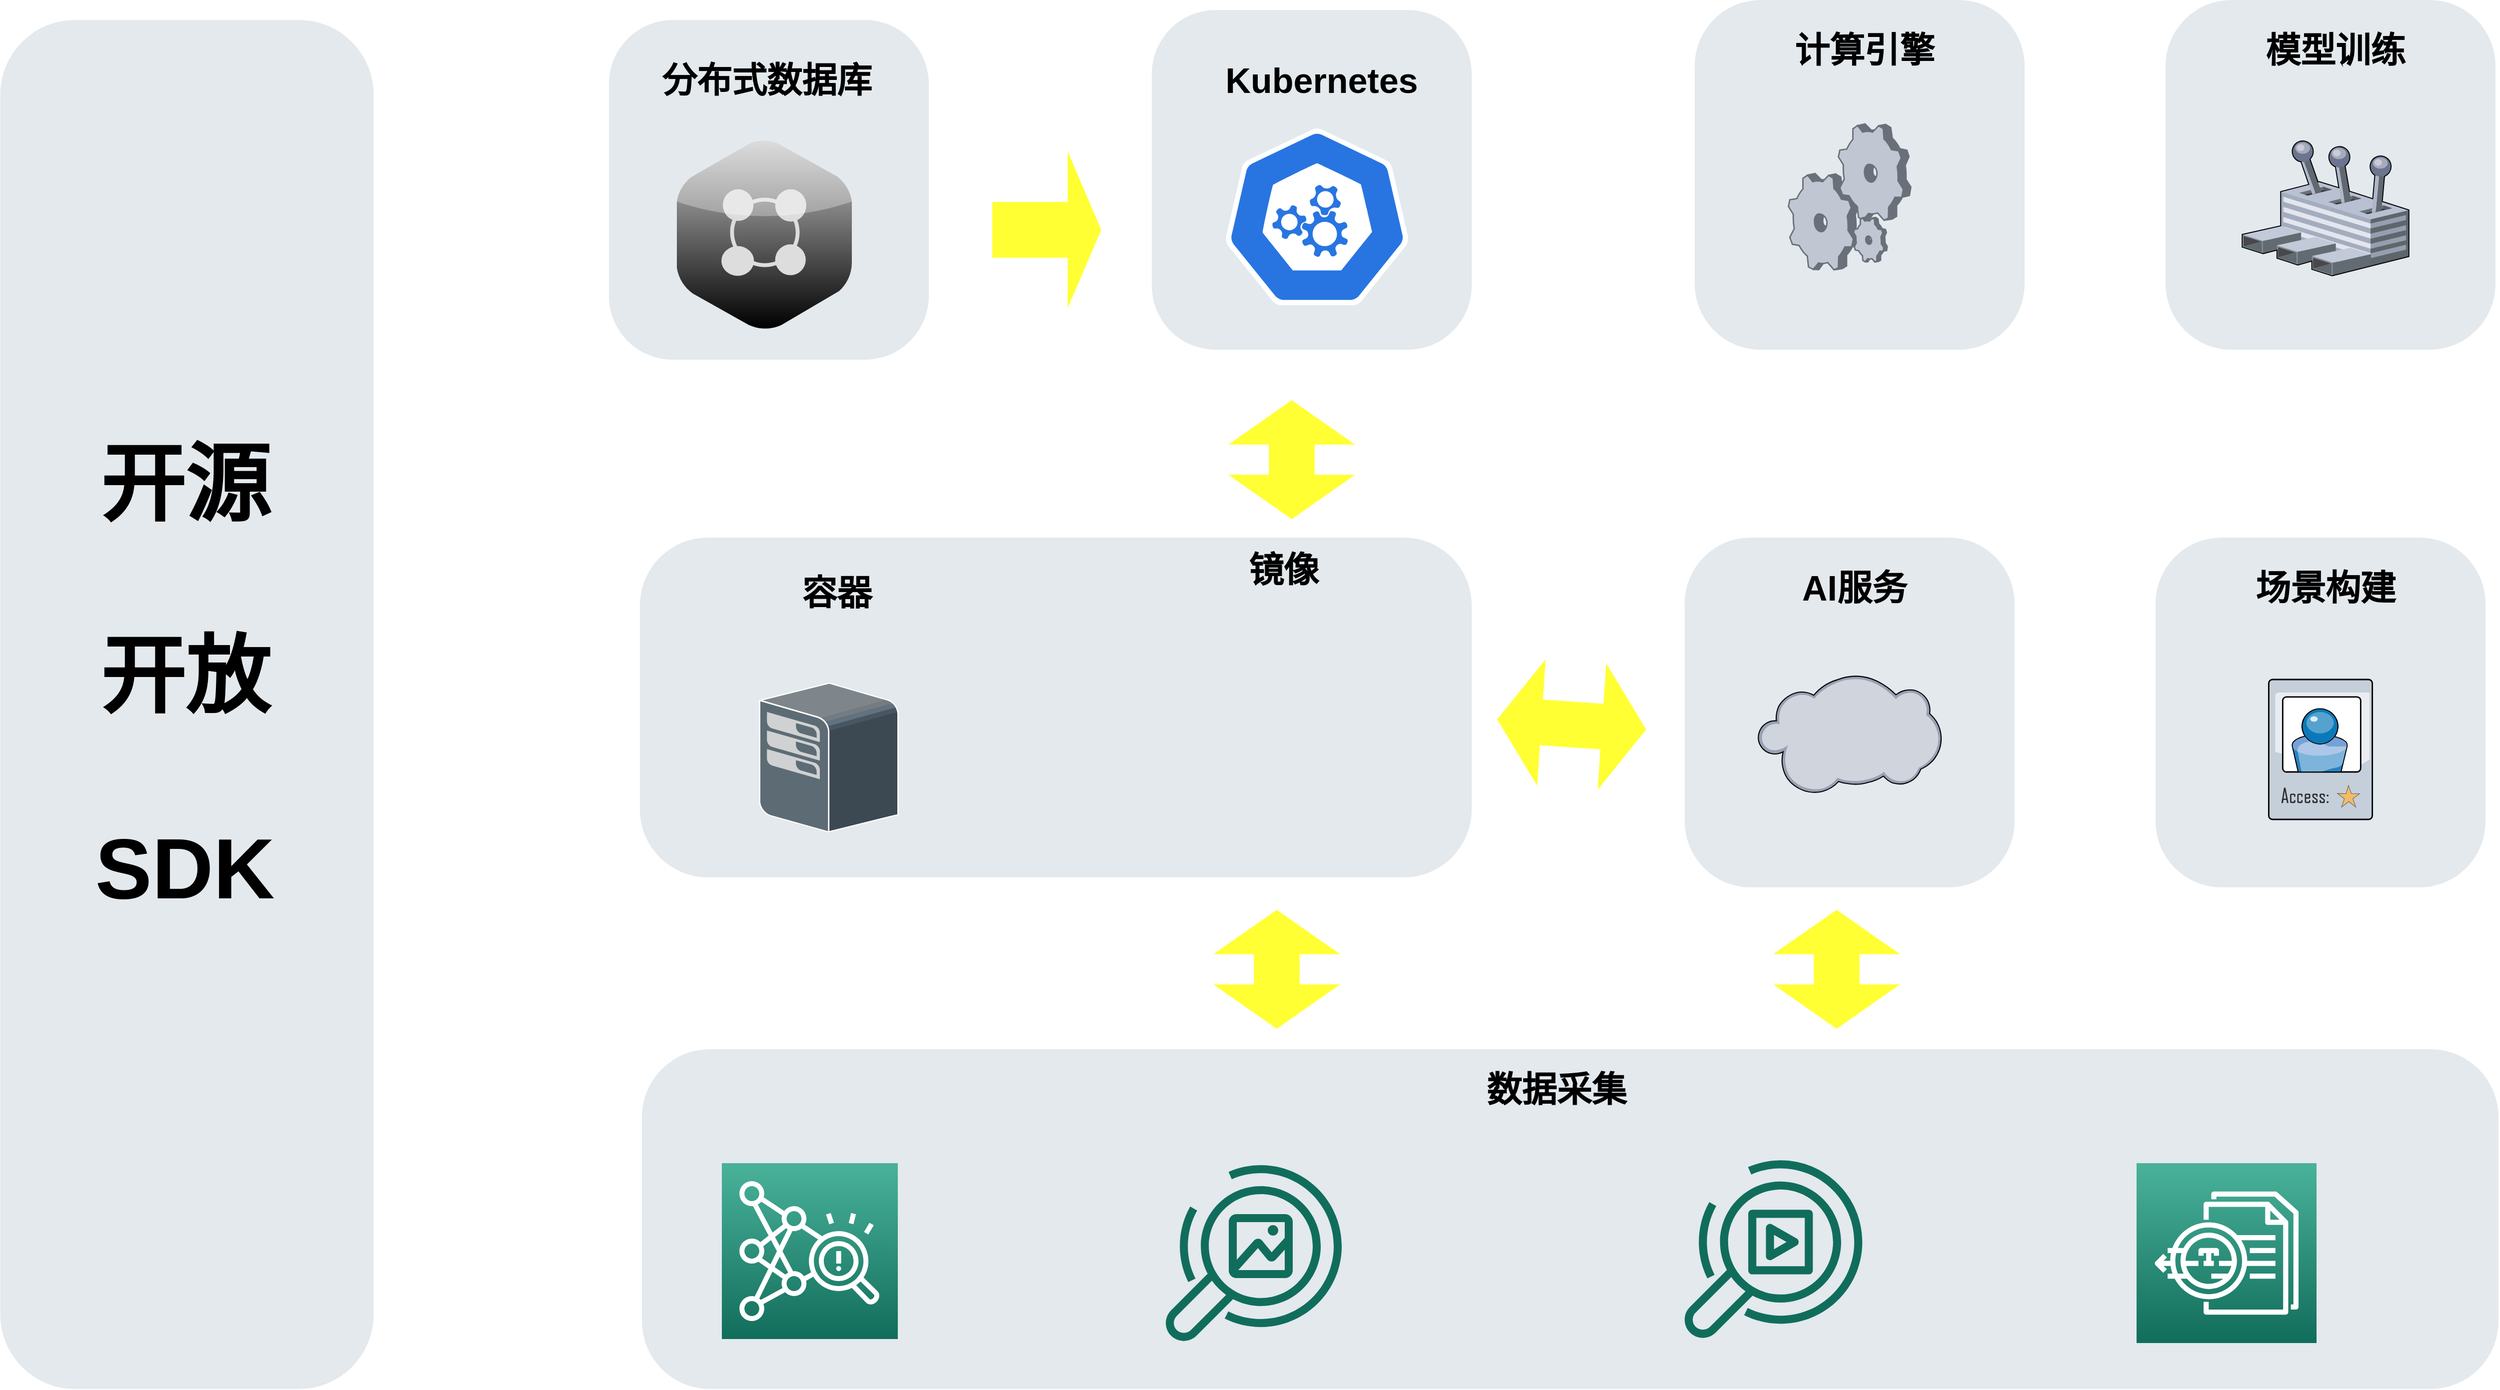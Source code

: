 <mxfile version="15.2.9" type="github" pages="5">
  <diagram id="a45cf8ec-cd66-6f27-3ac3-be6e809c9e4a" name="Page-1">
    <mxGraphModel dx="4184" dy="1359" grid="1" gridSize="10" guides="1" tooltips="1" connect="1" arrows="1" fold="1" page="1" pageScale="1" pageWidth="827" pageHeight="1169" background="none" math="0" shadow="0">
      <root>
        <mxCell id="0" />
        <mxCell id="1" parent="0" />
        <mxCell id="3" value="" style="rounded=1;whiteSpace=wrap;html=1;shadow=0;strokeColor=none;fillColor=#BAC8D3;gradientColor=none;fontSize=18;fontColor=#F08705;opacity=40;fontStyle=0;strokeWidth=3;arcSize=20;" parent="1" vertex="1">
          <mxGeometry x="1535" y="1740" width="320" height="340" as="geometry" />
        </mxCell>
        <mxCell id="EeYLYLYff2lI2JlJs47j-173" value="Kubernetes" style="text;html=1;strokeColor=none;fillColor=none;align=center;verticalAlign=middle;whiteSpace=wrap;rounded=0;fontSize=35;fontStyle=1" parent="1" vertex="1">
          <mxGeometry x="1685" y="1800" width="40" height="20" as="geometry" />
        </mxCell>
        <mxCell id="EeYLYLYff2lI2JlJs47j-175" value="" style="html=1;dashed=0;whitespace=wrap;fillColor=#2875E2;strokeColor=#ffffff;points=[[0.005,0.63,0],[0.1,0.2,0],[0.9,0.2,0],[0.5,0,0],[0.995,0.63,0],[0.72,0.99,0],[0.5,1,0],[0.28,0.99,0]];shape=mxgraph.kubernetes.icon;prIcon=master;fontSize=35;" parent="1" vertex="1">
          <mxGeometry x="1608.75" y="1854" width="183.25" height="186" as="geometry" />
        </mxCell>
        <mxCell id="EeYLYLYff2lI2JlJs47j-200" value="" style="rounded=1;whiteSpace=wrap;html=1;shadow=0;strokeColor=none;fillColor=#BAC8D3;gradientColor=none;fontSize=18;fontColor=#F08705;opacity=40;fontStyle=0;strokeWidth=3;arcSize=20;" parent="1" vertex="1">
          <mxGeometry x="992" y="1750" width="320" height="340" as="geometry" />
        </mxCell>
        <mxCell id="EeYLYLYff2lI2JlJs47j-201" value="分布式数据库" style="text;html=1;strokeColor=none;fillColor=none;align=center;verticalAlign=middle;whiteSpace=wrap;rounded=0;fontSize=35;fontStyle=1" parent="1" vertex="1">
          <mxGeometry x="990" y="1800" width="320" height="20" as="geometry" />
        </mxCell>
        <mxCell id="EeYLYLYff2lI2JlJs47j-202" value="" style="verticalLabelPosition=bottom;aspect=fixed;html=1;verticalAlign=top;strokeColor=none;align=center;outlineConnect=0;shape=mxgraph.citrix.role_xenmobile_device_manager;fillColor=#CCCCCC;gradientColor=#000000;gradientDirection=south;fontSize=35;" parent="1" vertex="1">
          <mxGeometry x="1060" y="1870" width="175" height="190" as="geometry" />
        </mxCell>
        <mxCell id="EeYLYLYff2lI2JlJs47j-203" value="" style="rounded=1;whiteSpace=wrap;html=1;shadow=0;strokeColor=none;fillColor=#BAC8D3;gradientColor=none;fontSize=18;fontColor=#F08705;opacity=40;fontStyle=0;strokeWidth=3;arcSize=20;" parent="1" vertex="1">
          <mxGeometry x="1023" y="2268" width="832" height="340" as="geometry" />
        </mxCell>
        <mxCell id="EeYLYLYff2lI2JlJs47j-204" value="" style="shadow=0;dashed=0;html=1;labelPosition=center;verticalLabelPosition=bottom;verticalAlign=top;align=center;outlineConnect=0;shape=mxgraph.veeam.3d.esx_esxi;fontSize=35;" parent="1" vertex="1">
          <mxGeometry x="1142" y="2413" width="140" height="150" as="geometry" />
        </mxCell>
        <mxCell id="EeYLYLYff2lI2JlJs47j-207" value="容器" style="text;html=1;strokeColor=none;fillColor=none;align=center;verticalAlign=middle;whiteSpace=wrap;rounded=0;fontSize=35;fontStyle=1" parent="1" vertex="1">
          <mxGeometry x="1060" y="2313" width="320" height="20" as="geometry" />
        </mxCell>
        <mxCell id="EeYLYLYff2lI2JlJs47j-212" value="" style="shape=flexArrow;endArrow=classic;html=1;fontSize=35;endWidth=100;endSize=10.871;width=55.714;fillColor=#FFFF33;strokeColor=none;" parent="1" edge="1">
          <mxGeometry width="50" height="50" relative="1" as="geometry">
            <mxPoint x="1375" y="1960" as="sourcePoint" />
            <mxPoint x="1485" y="1960" as="targetPoint" />
          </mxGeometry>
        </mxCell>
        <mxCell id="EeYLYLYff2lI2JlJs47j-214" value="" style="shape=flexArrow;endArrow=classic;startArrow=classic;html=1;fontSize=35;fillColor=#FFFF33;startWidth=80;startSize=14.443;width=45.714;endWidth=80;endSize=14.443;strokeColor=none;" parent="1" edge="1">
          <mxGeometry width="100" height="100" relative="1" as="geometry">
            <mxPoint x="1675" y="2250" as="sourcePoint" />
            <mxPoint x="1675" y="2130" as="targetPoint" />
          </mxGeometry>
        </mxCell>
        <mxCell id="EeYLYLYff2lI2JlJs47j-209" value="镜像" style="text;html=1;strokeColor=none;fillColor=none;align=center;verticalAlign=middle;whiteSpace=wrap;rounded=0;fontSize=35;fontStyle=1" parent="1" vertex="1">
          <mxGeometry x="1507" y="2290" width="320" height="20" as="geometry" />
        </mxCell>
        <mxCell id="EeYLYLYff2lI2JlJs47j-210" value="" style="shape=image;html=1;verticalAlign=top;verticalLabelPosition=bottom;labelBackgroundColor=#ffffff;imageAspect=0;aspect=fixed;image=https://cdn4.iconfinder.com/data/icons/REALVISTA/text/png/128/shapes.png;fontSize=35;" parent="1" vertex="1">
          <mxGeometry x="1586" y="2390" width="150" height="150" as="geometry" />
        </mxCell>
        <mxCell id="EeYLYLYff2lI2JlJs47j-220" value="" style="rounded=1;whiteSpace=wrap;html=1;shadow=0;strokeColor=none;fillColor=#BAC8D3;gradientColor=none;fontSize=18;fontColor=#F08705;opacity=40;fontStyle=0;strokeWidth=3;arcSize=20;" parent="1" vertex="1">
          <mxGeometry x="2078" y="1730" width="330" height="350" as="geometry" />
        </mxCell>
        <mxCell id="EeYLYLYff2lI2JlJs47j-221" value="计算引擎" style="text;html=1;strokeColor=none;fillColor=none;align=center;verticalAlign=middle;whiteSpace=wrap;rounded=0;fontSize=35;fontStyle=1" parent="1" vertex="1">
          <mxGeometry x="2088" y="1770" width="320" height="20" as="geometry" />
        </mxCell>
        <mxCell id="EeYLYLYff2lI2JlJs47j-222" value="" style="rounded=1;whiteSpace=wrap;html=1;shadow=0;strokeColor=none;fillColor=#BAC8D3;gradientColor=none;fontSize=18;fontColor=#F08705;opacity=40;fontStyle=0;strokeWidth=3;arcSize=20;" parent="1" vertex="1">
          <mxGeometry x="2549" y="1730" width="330" height="350" as="geometry" />
        </mxCell>
        <mxCell id="EeYLYLYff2lI2JlJs47j-223" value="模型训练" style="text;html=1;strokeColor=none;fillColor=none;align=center;verticalAlign=middle;whiteSpace=wrap;rounded=0;fontSize=35;fontStyle=1" parent="1" vertex="1">
          <mxGeometry x="2559" y="1770" width="320" height="20" as="geometry" />
        </mxCell>
        <mxCell id="EeYLYLYff2lI2JlJs47j-224" value="" style="rounded=1;whiteSpace=wrap;html=1;shadow=0;strokeColor=none;fillColor=#BAC8D3;gradientColor=none;fontSize=18;fontColor=#F08705;opacity=40;fontStyle=0;strokeWidth=3;arcSize=20;" parent="1" vertex="1">
          <mxGeometry x="2068" y="2268" width="330" height="350" as="geometry" />
        </mxCell>
        <mxCell id="EeYLYLYff2lI2JlJs47j-225" value="AI服务" style="text;html=1;strokeColor=none;fillColor=none;align=center;verticalAlign=middle;whiteSpace=wrap;rounded=0;fontSize=35;fontStyle=1" parent="1" vertex="1">
          <mxGeometry x="2078" y="2308" width="320" height="20" as="geometry" />
        </mxCell>
        <mxCell id="EeYLYLYff2lI2JlJs47j-226" value="" style="rounded=1;whiteSpace=wrap;html=1;shadow=0;strokeColor=none;fillColor=#BAC8D3;gradientColor=none;fontSize=18;fontColor=#F08705;opacity=40;fontStyle=0;strokeWidth=3;arcSize=20;" parent="1" vertex="1">
          <mxGeometry x="2539" y="2268" width="330" height="350" as="geometry" />
        </mxCell>
        <mxCell id="EeYLYLYff2lI2JlJs47j-227" value="场景构建" style="text;html=1;strokeColor=none;fillColor=none;align=center;verticalAlign=middle;whiteSpace=wrap;rounded=0;fontSize=35;fontStyle=1" parent="1" vertex="1">
          <mxGeometry x="2549" y="2308" width="320" height="20" as="geometry" />
        </mxCell>
        <mxCell id="EeYLYLYff2lI2JlJs47j-228" value="" style="shape=flexArrow;endArrow=classic;startArrow=classic;html=1;fontSize=35;fillColor=#FFFF33;startWidth=80;startSize=14.443;width=45.714;endWidth=80;endSize=14.443;strokeColor=none;" parent="1" edge="1">
          <mxGeometry width="100" height="100" relative="1" as="geometry">
            <mxPoint x="2030" y="2460" as="sourcePoint" />
            <mxPoint x="1880" y="2450" as="targetPoint" />
          </mxGeometry>
        </mxCell>
        <mxCell id="EeYLYLYff2lI2JlJs47j-229" value="" style="verticalLabelPosition=bottom;aspect=fixed;html=1;verticalAlign=top;strokeColor=none;align=center;outlineConnect=0;shape=mxgraph.citrix.process;fontSize=35;" parent="1" vertex="1">
          <mxGeometry x="2171.77" y="1854" width="122.45" height="146" as="geometry" />
        </mxCell>
        <mxCell id="EeYLYLYff2lI2JlJs47j-230" value="" style="verticalLabelPosition=bottom;aspect=fixed;html=1;verticalAlign=top;strokeColor=none;align=center;outlineConnect=0;shape=mxgraph.citrix.user_control;fontSize=35;" parent="1" vertex="1">
          <mxGeometry x="2625.62" y="1870" width="166.76" height="136" as="geometry" />
        </mxCell>
        <mxCell id="EeYLYLYff2lI2JlJs47j-231" value="" style="verticalLabelPosition=bottom;aspect=fixed;html=1;verticalAlign=top;strokeColor=none;align=center;outlineConnect=0;shape=mxgraph.citrix.access_card;fontSize=35;" parent="1" vertex="1">
          <mxGeometry x="2652.2" y="2410" width="103.6" height="140" as="geometry" />
        </mxCell>
        <mxCell id="EeYLYLYff2lI2JlJs47j-232" value="" style="verticalLabelPosition=bottom;aspect=fixed;html=1;verticalAlign=top;strokeColor=none;align=center;outlineConnect=0;shape=mxgraph.citrix.cloud;fontSize=35;" parent="1" vertex="1">
          <mxGeometry x="2141.06" y="2405" width="183.87" height="120" as="geometry" />
        </mxCell>
        <mxCell id="EeYLYLYff2lI2JlJs47j-233" value="" style="rounded=1;whiteSpace=wrap;html=1;shadow=0;strokeColor=none;fillColor=#BAC8D3;gradientColor=none;fontSize=18;fontColor=#F08705;opacity=40;fontStyle=0;strokeWidth=3;arcSize=20;" parent="1" vertex="1">
          <mxGeometry x="1025" y="2780" width="1857" height="340" as="geometry" />
        </mxCell>
        <mxCell id="EeYLYLYff2lI2JlJs47j-234" value="" style="shape=flexArrow;endArrow=classic;startArrow=classic;html=1;fontSize=35;fillColor=#FFFF33;startWidth=80;startSize=14.443;width=45.714;endWidth=80;endSize=14.443;strokeColor=none;" parent="1" edge="1">
          <mxGeometry width="100" height="100" relative="1" as="geometry">
            <mxPoint x="2220" y="2760" as="sourcePoint" />
            <mxPoint x="2220" y="2640" as="targetPoint" />
          </mxGeometry>
        </mxCell>
        <mxCell id="EeYLYLYff2lI2JlJs47j-235" value="" style="shape=flexArrow;endArrow=classic;startArrow=classic;html=1;fontSize=35;fillColor=#FFFF33;startWidth=80;startSize=14.443;width=45.714;endWidth=80;endSize=14.443;strokeColor=none;" parent="1" edge="1">
          <mxGeometry width="100" height="100" relative="1" as="geometry">
            <mxPoint x="1660" y="2760" as="sourcePoint" />
            <mxPoint x="1660" y="2640" as="targetPoint" />
          </mxGeometry>
        </mxCell>
        <mxCell id="EeYLYLYff2lI2JlJs47j-237" value="" style="outlineConnect=0;fontColor=#232F3E;gradientColor=none;fillColor=#116D5B;strokeColor=none;dashed=0;verticalLabelPosition=bottom;verticalAlign=top;align=center;html=1;fontSize=12;fontStyle=0;aspect=fixed;pointerEvents=1;shape=mxgraph.aws4.rekognition_image;" parent="1" vertex="1">
          <mxGeometry x="1547.31" y="2894" width="177.69" height="180" as="geometry" />
        </mxCell>
        <mxCell id="EeYLYLYff2lI2JlJs47j-238" value="" style="outlineConnect=0;fontColor=#232F3E;gradientColor=none;fillColor=#116D5B;strokeColor=none;dashed=0;verticalLabelPosition=bottom;verticalAlign=top;align=center;html=1;fontSize=12;fontStyle=0;aspect=fixed;pointerEvents=1;shape=mxgraph.aws4.rekognition_video;" parent="1" vertex="1">
          <mxGeometry x="2068" y="2890" width="177.7" height="180" as="geometry" />
        </mxCell>
        <mxCell id="EeYLYLYff2lI2JlJs47j-239" value="" style="points=[[0,0,0],[0.25,0,0],[0.5,0,0],[0.75,0,0],[1,0,0],[0,1,0],[0.25,1,0],[0.5,1,0],[0.75,1,0],[1,1,0],[0,0.25,0],[0,0.5,0],[0,0.75,0],[1,0.25,0],[1,0.5,0],[1,0.75,0]];outlineConnect=0;fontColor=#232F3E;gradientColor=#4AB29A;gradientDirection=north;fillColor=#116D5B;strokeColor=#ffffff;dashed=0;verticalLabelPosition=bottom;verticalAlign=top;align=center;html=1;fontSize=12;fontStyle=0;aspect=fixed;shape=mxgraph.aws4.resourceIcon;resIcon=mxgraph.aws4.textract;" parent="1" vertex="1">
          <mxGeometry x="2520" y="2894" width="180" height="180" as="geometry" />
        </mxCell>
        <mxCell id="EeYLYLYff2lI2JlJs47j-240" value="" style="points=[[0,0,0],[0.25,0,0],[0.5,0,0],[0.75,0,0],[1,0,0],[0,1,0],[0.25,1,0],[0.5,1,0],[0.75,1,0],[1,1,0],[0,0.25,0],[0,0.5,0],[0,0.75,0],[1,0.25,0],[1,0.5,0],[1,0.75,0]];outlineConnect=0;fontColor=#232F3E;gradientColor=#4AB29A;gradientDirection=north;fillColor=#116D5B;strokeColor=#ffffff;dashed=0;verticalLabelPosition=bottom;verticalAlign=top;align=center;html=1;fontSize=12;fontStyle=0;aspect=fixed;shape=mxgraph.aws4.resourceIcon;resIcon=mxgraph.aws4.fraud_detector;" parent="1" vertex="1">
          <mxGeometry x="1105" y="2894" width="176" height="176" as="geometry" />
        </mxCell>
        <mxCell id="EeYLYLYff2lI2JlJs47j-241" value="数据采集" style="text;html=1;strokeColor=none;fillColor=none;align=center;verticalAlign=middle;whiteSpace=wrap;rounded=0;fontSize=35;fontStyle=1" parent="1" vertex="1">
          <mxGeometry x="1780" y="2810" width="320" height="20" as="geometry" />
        </mxCell>
        <mxCell id="EeYLYLYff2lI2JlJs47j-242" value="" style="rounded=1;whiteSpace=wrap;html=1;shadow=0;strokeColor=none;fillColor=#BAC8D3;gradientColor=none;fontSize=18;fontColor=#F08705;opacity=40;fontStyle=0;strokeWidth=3;arcSize=20;" parent="1" vertex="1">
          <mxGeometry x="383.25" y="1750" width="373.5" height="1370" as="geometry" />
        </mxCell>
        <mxCell id="EeYLYLYff2lI2JlJs47j-243" value="&lt;p style=&quot;line-height: 500%&quot;&gt;&lt;font style=&quot;font-size: 85px&quot;&gt;开源开放SDK&lt;/font&gt;&lt;/p&gt;" style="text;html=1;strokeColor=none;fillColor=none;align=center;verticalAlign=middle;whiteSpace=wrap;rounded=0;fontSize=35;fontStyle=1" parent="1" vertex="1">
          <mxGeometry x="463" y="1860" width="210" height="1110" as="geometry" />
        </mxCell>
      </root>
    </mxGraphModel>
  </diagram>
  <diagram id="B-kWpOV9-iA1Cno7X-0G" name="第 2 页">
    <mxGraphModel dx="1102" dy="654" grid="1" gridSize="10" guides="1" tooltips="1" connect="1" arrows="1" fold="1" page="1" pageScale="1" pageWidth="850" pageHeight="1100" math="0" shadow="0">
      <root>
        <mxCell id="hAuanQK6WDiUvRo2xRcy-0" />
        <mxCell id="hAuanQK6WDiUvRo2xRcy-1" parent="hAuanQK6WDiUvRo2xRcy-0" />
        <mxCell id="hAuanQK6WDiUvRo2xRcy-3" value="&lt;font style=&quot;font-size: 30px&quot;&gt;标签输出&lt;br&gt;&lt;/font&gt;" style="verticalLabelPosition=bottom;aspect=fixed;html=1;verticalAlign=top;strokeColor=none;align=center;outlineConnect=0;shape=mxgraph.citrix.reporting;fontSize=35;" parent="hAuanQK6WDiUvRo2xRcy-1" vertex="1">
          <mxGeometry x="1230" y="155.5" width="168.46" height="189" as="geometry" />
        </mxCell>
        <mxCell id="hAuanQK6WDiUvRo2xRcy-4" value="&lt;font style=&quot;font-size: 30px&quot;&gt;靶向核心库&lt;br&gt;&lt;/font&gt;" style="verticalLabelPosition=bottom;aspect=fixed;html=1;verticalAlign=top;strokeColor=none;align=center;outlineConnect=0;shape=mxgraph.citrix.datacenter;fontSize=35;" parent="hAuanQK6WDiUvRo2xRcy-1" vertex="1">
          <mxGeometry x="910" y="150" width="165.28" height="175" as="geometry" />
        </mxCell>
        <mxCell id="hAuanQK6WDiUvRo2xRcy-6" value="" style="shape=flexArrow;endArrow=classic;html=1;fontSize=35;fillColor=#FFFF33;" parent="hAuanQK6WDiUvRo2xRcy-1" edge="1">
          <mxGeometry width="50" height="50" relative="1" as="geometry">
            <mxPoint x="570" y="260" as="sourcePoint" />
            <mxPoint x="640" y="260" as="targetPoint" />
          </mxGeometry>
        </mxCell>
        <mxCell id="hAuanQK6WDiUvRo2xRcy-9" value="" style="edgeStyle=orthogonalEdgeStyle;rounded=0;orthogonalLoop=1;jettySize=auto;html=1;fontSize=35;fillColor=#FFFF33;" parent="hAuanQK6WDiUvRo2xRcy-1" source="hAuanQK6WDiUvRo2xRcy-7" target="hAuanQK6WDiUvRo2xRcy-8" edge="1">
          <mxGeometry relative="1" as="geometry" />
        </mxCell>
        <mxCell id="hAuanQK6WDiUvRo2xRcy-7" value="&lt;font style=&quot;font-size: 20px&quot;&gt;预处理&lt;/font&gt;" style="rounded=1;whiteSpace=wrap;html=1;fontSize=20;arcSize=28;" parent="hAuanQK6WDiUvRo2xRcy-1" vertex="1">
          <mxGeometry x="670" y="70" width="120" height="60" as="geometry" />
        </mxCell>
        <mxCell id="hAuanQK6WDiUvRo2xRcy-11" value="" style="edgeStyle=orthogonalEdgeStyle;rounded=0;orthogonalLoop=1;jettySize=auto;html=1;fontSize=20;fillColor=#FFFF33;" parent="hAuanQK6WDiUvRo2xRcy-1" source="hAuanQK6WDiUvRo2xRcy-8" target="hAuanQK6WDiUvRo2xRcy-10" edge="1">
          <mxGeometry relative="1" as="geometry" />
        </mxCell>
        <mxCell id="hAuanQK6WDiUvRo2xRcy-8" value="物体定位" style="whiteSpace=wrap;html=1;rounded=1;fontSize=20;arcSize=28;" parent="hAuanQK6WDiUvRo2xRcy-1" vertex="1">
          <mxGeometry x="670" y="150" width="120" height="60" as="geometry" />
        </mxCell>
        <mxCell id="hAuanQK6WDiUvRo2xRcy-13" value="" style="edgeStyle=orthogonalEdgeStyle;rounded=0;orthogonalLoop=1;jettySize=auto;html=1;fontSize=20;fillColor=#FFFF33;" parent="hAuanQK6WDiUvRo2xRcy-1" source="hAuanQK6WDiUvRo2xRcy-10" target="hAuanQK6WDiUvRo2xRcy-12" edge="1">
          <mxGeometry relative="1" as="geometry" />
        </mxCell>
        <mxCell id="hAuanQK6WDiUvRo2xRcy-10" value="物体识别" style="whiteSpace=wrap;html=1;rounded=1;fontSize=20;arcSize=28;" parent="hAuanQK6WDiUvRo2xRcy-1" vertex="1">
          <mxGeometry x="670" y="230" width="120" height="60" as="geometry" />
        </mxCell>
        <mxCell id="hAuanQK6WDiUvRo2xRcy-15" value="" style="edgeStyle=orthogonalEdgeStyle;rounded=0;orthogonalLoop=1;jettySize=auto;html=1;fontSize=20;fillColor=#FFFF33;" parent="hAuanQK6WDiUvRo2xRcy-1" source="hAuanQK6WDiUvRo2xRcy-12" target="hAuanQK6WDiUvRo2xRcy-14" edge="1">
          <mxGeometry relative="1" as="geometry" />
        </mxCell>
        <mxCell id="hAuanQK6WDiUvRo2xRcy-12" value="目标分割" style="whiteSpace=wrap;html=1;rounded=1;fontSize=20;arcSize=28;" parent="hAuanQK6WDiUvRo2xRcy-1" vertex="1">
          <mxGeometry x="670" y="310" width="120" height="60" as="geometry" />
        </mxCell>
        <mxCell id="hAuanQK6WDiUvRo2xRcy-14" value="关键点检测" style="whiteSpace=wrap;html=1;rounded=1;fontSize=20;arcSize=28;" parent="hAuanQK6WDiUvRo2xRcy-1" vertex="1">
          <mxGeometry x="670" y="390" width="120" height="60" as="geometry" />
        </mxCell>
        <mxCell id="hAuanQK6WDiUvRo2xRcy-18" value="" style="shape=flexArrow;endArrow=classic;html=1;fontSize=35;fillColor=#FFFF33;" parent="hAuanQK6WDiUvRo2xRcy-1" edge="1">
          <mxGeometry width="50" height="50" relative="1" as="geometry">
            <mxPoint x="830" y="260" as="sourcePoint" />
            <mxPoint x="890" y="260" as="targetPoint" />
          </mxGeometry>
        </mxCell>
        <mxCell id="hAuanQK6WDiUvRo2xRcy-19" value="" style="shape=flexArrow;endArrow=classic;html=1;fontSize=35;fillColor=#FFFF33;" parent="hAuanQK6WDiUvRo2xRcy-1" edge="1">
          <mxGeometry width="50" height="50" relative="1" as="geometry">
            <mxPoint x="1120" y="250" as="sourcePoint" />
            <mxPoint x="1200" y="250" as="targetPoint" />
          </mxGeometry>
        </mxCell>
      </root>
    </mxGraphModel>
  </diagram>
  <diagram id="tevPAqTF9TWuyesSUHu3" name="第 3 页">
    <mxGraphModel dx="1102" dy="654" grid="1" gridSize="10" guides="1" tooltips="1" connect="1" arrows="1" fold="1" page="1" pageScale="1" pageWidth="850" pageHeight="1100" math="0" shadow="0">
      <root>
        <mxCell id="wGYdu3eZeHwnyyfFJHX5-0" />
        <mxCell id="wGYdu3eZeHwnyyfFJHX5-1" parent="wGYdu3eZeHwnyyfFJHX5-0" />
        <mxCell id="wGYdu3eZeHwnyyfFJHX5-47" value="" style="ellipse;html=1;strokeWidth=4;fillColor=#10739E;strokeColor=#ffffff;shadow=0;fontSize=10;fontColor=#FFFFFF;align=center;fontStyle=0;whiteSpace=wrap;spacing=10;" parent="wGYdu3eZeHwnyyfFJHX5-1" vertex="1">
          <mxGeometry x="70" y="690" width="1750" height="530" as="geometry" />
        </mxCell>
        <mxCell id="wGYdu3eZeHwnyyfFJHX5-48" value="" style="ellipse;html=1;strokeWidth=4;fillColor=#F2931E;strokeColor=#ffffff;shadow=0;fontSize=10;fontColor=#FFFFFF;align=center;fontStyle=0;whiteSpace=wrap;spacing=10;" parent="wGYdu3eZeHwnyyfFJHX5-1" vertex="1">
          <mxGeometry x="70" y="700" width="1400" height="510" as="geometry" />
        </mxCell>
        <mxCell id="wGYdu3eZeHwnyyfFJHX5-49" value="" style="ellipse;html=1;strokeWidth=4;fillColor=#AE4132;strokeColor=#ffffff;shadow=0;fontSize=10;fontColor=#FFFFFF;align=center;fontStyle=0;whiteSpace=wrap;spacing=10;" parent="wGYdu3eZeHwnyyfFJHX5-1" vertex="1">
          <mxGeometry x="70" y="720" width="1140" height="470" as="geometry" />
        </mxCell>
        <mxCell id="wGYdu3eZeHwnyyfFJHX5-50" value="" style="ellipse;html=1;strokeWidth=4;fillColor=#23445D;strokeColor=#ffffff;shadow=0;fontSize=10;fontColor=#FFFFFF;align=center;fontStyle=0;whiteSpace=wrap;spacing=10;" parent="wGYdu3eZeHwnyyfFJHX5-1" vertex="1">
          <mxGeometry x="70" y="750" width="872.5" height="410" as="geometry" />
        </mxCell>
        <mxCell id="wGYdu3eZeHwnyyfFJHX5-80" value="" style="verticalLabelPosition=bottom;verticalAlign=top;html=1;shape=mxgraph.basic.partConcEllipse;startAngle=0.75;endAngle=0.5;arcWidth=0.25;fillColor=#10739E;strokeColor=none;shadow=0;" parent="wGYdu3eZeHwnyyfFJHX5-1" vertex="1">
          <mxGeometry x="300" y="780" width="120" height="120" as="geometry" />
        </mxCell>
        <mxCell id="wGYdu3eZeHwnyyfFJHX5-81" value="" style="verticalLabelPosition=bottom;verticalAlign=top;html=1;shape=mxgraph.basic.partConcEllipse;startAngle=0.25;endAngle=0;arcWidth=0.25;fillColor=#F2931E;strokeColor=none;shadow=0;" parent="wGYdu3eZeHwnyyfFJHX5-1" vertex="1">
          <mxGeometry x="300" y="885" width="120" height="120" as="geometry" />
        </mxCell>
        <mxCell id="wGYdu3eZeHwnyyfFJHX5-82" value="" style="verticalLabelPosition=bottom;verticalAlign=top;html=1;shape=mxgraph.basic.partConcEllipse;startAngle=0.75;endAngle=0.5;arcWidth=0.25;fillColor=#AE4132;strokeColor=none;shadow=0;" parent="wGYdu3eZeHwnyyfFJHX5-1" vertex="1">
          <mxGeometry x="405" y="885" width="120" height="120" as="geometry" />
        </mxCell>
        <mxCell id="wGYdu3eZeHwnyyfFJHX5-83" value="" style="verticalLabelPosition=bottom;verticalAlign=top;html=1;shape=mxgraph.basic.partConcEllipse;startAngle=0.25;endAngle=0;arcWidth=0.25;fillColor=#E1D5E7;strokeColor=none;shadow=0;" parent="wGYdu3eZeHwnyyfFJHX5-1" vertex="1">
          <mxGeometry x="405" y="990" width="120" height="120" as="geometry" />
        </mxCell>
        <mxCell id="wGYdu3eZeHwnyyfFJHX5-84" value="" style="verticalLabelPosition=bottom;verticalAlign=top;html=1;shape=mxgraph.basic.partConcEllipse;startAngle=0.75;endAngle=0.5;arcWidth=0.25;fillColor=#12AAB5;strokeColor=none;shadow=0;" parent="wGYdu3eZeHwnyyfFJHX5-1" vertex="1">
          <mxGeometry x="510" y="990" width="120" height="120" as="geometry" />
        </mxCell>
        <mxCell id="wGYdu3eZeHwnyyfFJHX5-85" value="&lt;font style=&quot;font-size: 20px&quot;&gt;1&lt;/font&gt;" style="shape=ellipse;strokeWidth=6;strokeColor=#10739E;fontSize=15;html=1;fontStyle=1;fontColor=#10739E;shadow=1;fillColor=#A680B8;" parent="wGYdu3eZeHwnyyfFJHX5-1" vertex="1">
          <mxGeometry x="335" y="815" width="50" height="50" as="geometry" />
        </mxCell>
        <mxCell id="wGYdu3eZeHwnyyfFJHX5-86" value="&lt;font style=&quot;font-size: 20px&quot;&gt;2&lt;/font&gt;" style="shape=ellipse;strokeWidth=6;strokeColor=#F2931E;fontSize=15;html=1;fontStyle=1;fontColor=#F2931E;shadow=1;fillColor=#A680B8;" parent="wGYdu3eZeHwnyyfFJHX5-1" vertex="1">
          <mxGeometry x="335" y="920" width="50" height="50" as="geometry" />
        </mxCell>
        <mxCell id="wGYdu3eZeHwnyyfFJHX5-87" value="&lt;font style=&quot;font-size: 20px&quot;&gt;3&lt;/font&gt;" style="shape=ellipse;strokeWidth=6;strokeColor=#AE4132;fontSize=15;html=1;fontStyle=1;fontColor=#AE4132;shadow=1;fillColor=#A680B8;" parent="wGYdu3eZeHwnyyfFJHX5-1" vertex="1">
          <mxGeometry x="440" y="920" width="50" height="50" as="geometry" />
        </mxCell>
        <mxCell id="wGYdu3eZeHwnyyfFJHX5-88" value="&lt;font style=&quot;font-size: 20px&quot;&gt;4&lt;/font&gt;" style="shape=ellipse;strokeWidth=6;strokeColor=#23445D;fontSize=15;html=1;fontStyle=1;fontColor=#23445D;shadow=1;fillColor=#A680B8;" parent="wGYdu3eZeHwnyyfFJHX5-1" vertex="1">
          <mxGeometry x="440" y="1025" width="50" height="50" as="geometry" />
        </mxCell>
        <mxCell id="wGYdu3eZeHwnyyfFJHX5-89" value="&lt;font style=&quot;font-size: 20px&quot;&gt;5&lt;/font&gt;" style="shape=ellipse;strokeWidth=6;strokeColor=#12AAB5;fontSize=15;html=1;fontStyle=1;fontColor=#12AAB5;shadow=1;fillColor=#A680B8;" parent="wGYdu3eZeHwnyyfFJHX5-1" vertex="1">
          <mxGeometry x="545" y="1025" width="50" height="50" as="geometry" />
        </mxCell>
        <mxCell id="wGYdu3eZeHwnyyfFJHX5-90" value="&lt;font style=&quot;font-size: 15px&quot;&gt;&lt;font style=&quot;font-size: 15px&quot; color=&quot;#10739E&quot;&gt;&lt;b&gt;大数据&lt;/b&gt;&lt;/font&gt;&lt;br&gt;&lt;br&gt;&lt;font style=&quot;font-size: 11px&quot;&gt;&lt;font style=&quot;font-size: 15px&quot;&gt;数据挖掘丰富用户属性&lt;/font&gt;&lt;br&gt;&lt;/font&gt;&lt;/font&gt;" style="rounded=1;strokeColor=none;fillColor=#EEEEEE;align=center;arcSize=12;verticalAlign=top;whiteSpace=wrap;html=1;fontSize=12;spacing=3;shadow=0;" parent="wGYdu3eZeHwnyyfFJHX5-1" vertex="1">
          <mxGeometry x="430" y="800" width="180" height="70" as="geometry" />
        </mxCell>
        <mxCell id="wGYdu3eZeHwnyyfFJHX5-91" value="&lt;font style=&quot;font-size: 10px&quot;&gt;&lt;font size=&quot;1&quot; color=&quot;#F2931E&quot;&gt;&lt;b style=&quot;font-size: 15px&quot;&gt;人工智能&lt;/b&gt;&lt;/font&gt;&lt;br&gt;&lt;br&gt;&lt;font style=&quot;font-size: 11px&quot;&gt;&lt;font style=&quot;font-size: 15px&quot;&gt;深度学习切合用户&lt;/font&gt;&lt;br&gt;&lt;/font&gt;&lt;/font&gt;" style="rounded=1;strokeColor=none;fillColor=#EEEEEE;align=center;arcSize=12;verticalAlign=top;whiteSpace=wrap;html=1;fontSize=12;spacing=3;shadow=0;" parent="wGYdu3eZeHwnyyfFJHX5-1" vertex="1">
          <mxGeometry x="110" y="910" width="180" height="70" as="geometry" />
        </mxCell>
        <mxCell id="wGYdu3eZeHwnyyfFJHX5-92" value="&lt;font style=&quot;font-size: 15px&quot;&gt;&lt;font style=&quot;font-size: 15px&quot; color=&quot;#AE4132&quot;&gt;&lt;b&gt;场景模型&lt;/b&gt;&lt;/font&gt;&lt;br&gt;&lt;br&gt;&lt;font style=&quot;font-size: 11px&quot;&gt;&lt;font style=&quot;font-size: 15px&quot;&gt;量身打造的用户OS&lt;/font&gt;&lt;br&gt;&lt;/font&gt;&lt;/font&gt;" style="rounded=1;strokeColor=none;fillColor=#EEEEEE;align=center;arcSize=12;verticalAlign=top;whiteSpace=wrap;html=1;fontSize=12;spacing=3;shadow=0;" parent="wGYdu3eZeHwnyyfFJHX5-1" vertex="1">
          <mxGeometry x="535" y="910" width="180" height="70" as="geometry" />
        </mxCell>
        <mxCell id="wGYdu3eZeHwnyyfFJHX5-93" value="&lt;font style=&quot;font-size: 15px&quot;&gt;&lt;font style=&quot;font-size: 15px&quot; color=&quot;#23445D&quot;&gt;&lt;b&gt;端云协同&lt;/b&gt;&lt;/font&gt;&lt;br&gt;&lt;br&gt;&lt;font style=&quot;font-size: 15px&quot;&gt;拉近距离让高精硬件触手可及&lt;br&gt;&lt;/font&gt;&lt;/font&gt;" style="rounded=1;strokeColor=none;fillColor=#EEEEEE;align=center;arcSize=12;verticalAlign=top;whiteSpace=wrap;html=1;fontSize=12;spacing=3;shadow=0;" parent="wGYdu3eZeHwnyyfFJHX5-1" vertex="1">
          <mxGeometry x="190" y="1015" width="205" height="70" as="geometry" />
        </mxCell>
        <mxCell id="wGYdu3eZeHwnyyfFJHX5-94" value="&lt;font style=&quot;font-size: 15px&quot;&gt;&lt;font style=&quot;font-size: 15px&quot; color=&quot;#12AAB5&quot;&gt;&lt;b&gt;场景智能OS&lt;/b&gt;&lt;/font&gt;&lt;br&gt;&lt;br&gt;&lt;font style=&quot;font-size: 15px&quot;&gt;做更懂你的系统&lt;br&gt;&lt;/font&gt;&lt;/font&gt;" style="rounded=1;strokeColor=none;fillColor=#EEEEEE;align=center;arcSize=12;verticalAlign=top;whiteSpace=wrap;html=1;fontSize=12;spacing=3;shadow=0;" parent="wGYdu3eZeHwnyyfFJHX5-1" vertex="1">
          <mxGeometry x="640" y="1015" width="180" height="70" as="geometry" />
        </mxCell>
        <mxCell id="wGYdu3eZeHwnyyfFJHX5-95" value="&lt;b&gt;&lt;font style=&quot;font-size: 30px&quot; color=&quot;#FFFFFF&quot;&gt;场景&lt;/font&gt;&lt;/b&gt;" style="text;html=1;strokeColor=none;fillColor=none;align=center;verticalAlign=middle;whiteSpace=wrap;rounded=0;" parent="wGYdu3eZeHwnyyfFJHX5-1" vertex="1">
          <mxGeometry x="760" y="740" width="130" height="50" as="geometry" />
        </mxCell>
        <mxCell id="wGYdu3eZeHwnyyfFJHX5-96" value="&lt;ul&gt;&lt;li&gt;&lt;font style=&quot;font-size: 20px&quot;&gt;智慧教育&lt;/font&gt;&lt;/li&gt;&lt;/ul&gt;" style="text;html=1;strokeColor=none;fillColor=none;align=center;verticalAlign=middle;whiteSpace=wrap;rounded=0;" parent="wGYdu3eZeHwnyyfFJHX5-1" vertex="1">
          <mxGeometry x="870" y="800" width="130" height="50" as="geometry" />
        </mxCell>
        <mxCell id="wGYdu3eZeHwnyyfFJHX5-97" value="&lt;ul&gt;&lt;li&gt;&lt;font style=&quot;font-size: 20px&quot;&gt;智慧健康&lt;/font&gt;&lt;/li&gt;&lt;/ul&gt;" style="text;html=1;strokeColor=none;fillColor=none;align=center;verticalAlign=middle;whiteSpace=wrap;rounded=0;" parent="wGYdu3eZeHwnyyfFJHX5-1" vertex="1">
          <mxGeometry x="942.5" y="865" width="130" height="50" as="geometry" />
        </mxCell>
        <mxCell id="wGYdu3eZeHwnyyfFJHX5-98" value="&lt;ul&gt;&lt;li&gt;&lt;font style=&quot;font-size: 20px&quot;&gt;智慧购物&lt;/font&gt;&lt;/li&gt;&lt;/ul&gt;" style="text;html=1;strokeColor=none;fillColor=none;align=center;verticalAlign=middle;whiteSpace=wrap;rounded=0;" parent="wGYdu3eZeHwnyyfFJHX5-1" vertex="1">
          <mxGeometry x="990" y="940" width="130" height="50" as="geometry" />
        </mxCell>
        <mxCell id="wGYdu3eZeHwnyyfFJHX5-99" value="&lt;ul&gt;&lt;li&gt;&lt;font style=&quot;font-size: 20px&quot;&gt;智慧工作&lt;/font&gt;&lt;/li&gt;&lt;/ul&gt;" style="text;html=1;strokeColor=none;fillColor=none;align=center;verticalAlign=middle;whiteSpace=wrap;rounded=0;" parent="wGYdu3eZeHwnyyfFJHX5-1" vertex="1">
          <mxGeometry x="942.5" y="1015" width="130" height="50" as="geometry" />
        </mxCell>
        <mxCell id="wGYdu3eZeHwnyyfFJHX5-100" value="&lt;ul&gt;&lt;li&gt;&lt;font style=&quot;font-size: 20px&quot;&gt;智慧游戏&lt;/font&gt;&lt;/li&gt;&lt;/ul&gt;" style="text;html=1;strokeColor=none;fillColor=none;align=center;verticalAlign=middle;whiteSpace=wrap;rounded=0;" parent="wGYdu3eZeHwnyyfFJHX5-1" vertex="1">
          <mxGeometry x="870" y="1075" width="130" height="50" as="geometry" />
        </mxCell>
        <mxCell id="wGYdu3eZeHwnyyfFJHX5-101" value="&lt;br&gt;&lt;b&gt;&lt;font style=&quot;font-size: 30px&quot; color=&quot;#FFFFFF&quot;&gt;端云协同&lt;/font&gt;&lt;/b&gt;" style="text;html=1;strokeColor=none;fillColor=none;align=center;verticalAlign=middle;whiteSpace=wrap;rounded=0;" parent="wGYdu3eZeHwnyyfFJHX5-1" vertex="1">
          <mxGeometry x="1050" y="740" width="140" height="50" as="geometry" />
        </mxCell>
        <mxCell id="wGYdu3eZeHwnyyfFJHX5-102" value="&lt;ul&gt;&lt;li&gt;&lt;font style=&quot;font-size: 20px&quot;&gt;超低延迟&lt;/font&gt;&lt;/li&gt;&lt;/ul&gt;" style="text;html=1;strokeColor=none;fillColor=none;align=center;verticalAlign=middle;whiteSpace=wrap;rounded=0;" parent="wGYdu3eZeHwnyyfFJHX5-1" vertex="1">
          <mxGeometry x="1145" y="800" width="130" height="50" as="geometry" />
        </mxCell>
        <mxCell id="wGYdu3eZeHwnyyfFJHX5-103" value="&lt;ul&gt;&lt;li&gt;&lt;font style=&quot;font-size: 20px&quot;&gt;高清画质&lt;/font&gt;&lt;/li&gt;&lt;/ul&gt;" style="text;html=1;strokeColor=none;fillColor=none;align=center;verticalAlign=middle;whiteSpace=wrap;rounded=0;" parent="wGYdu3eZeHwnyyfFJHX5-1" vertex="1">
          <mxGeometry x="1210" y="865" width="130" height="50" as="geometry" />
        </mxCell>
        <mxCell id="wGYdu3eZeHwnyyfFJHX5-104" value="&lt;ul&gt;&lt;li&gt;&lt;font style=&quot;font-size: 20px&quot;&gt;解放硬件&lt;/font&gt;&lt;/li&gt;&lt;/ul&gt;" style="text;html=1;strokeColor=none;fillColor=none;align=center;verticalAlign=middle;whiteSpace=wrap;rounded=0;" parent="wGYdu3eZeHwnyyfFJHX5-1" vertex="1">
          <mxGeometry x="1250" y="940" width="130" height="50" as="geometry" />
        </mxCell>
        <mxCell id="wGYdu3eZeHwnyyfFJHX5-105" value="&lt;ul&gt;&lt;li&gt;&lt;font style=&quot;font-size: 20px&quot;&gt;随时即享&lt;/font&gt;&lt;/li&gt;&lt;/ul&gt;" style="text;html=1;strokeColor=none;fillColor=none;align=center;verticalAlign=middle;whiteSpace=wrap;rounded=0;" parent="wGYdu3eZeHwnyyfFJHX5-1" vertex="1">
          <mxGeometry x="1210" y="1015" width="130" height="50" as="geometry" />
        </mxCell>
        <mxCell id="wGYdu3eZeHwnyyfFJHX5-106" value="&lt;ul&gt;&lt;li&gt;&lt;font style=&quot;font-size: 20px&quot;&gt;私属领地&lt;/font&gt;&lt;/li&gt;&lt;/ul&gt;" style="text;html=1;strokeColor=none;fillColor=none;align=center;verticalAlign=middle;whiteSpace=wrap;rounded=0;" parent="wGYdu3eZeHwnyyfFJHX5-1" vertex="1">
          <mxGeometry x="1140" y="1065" width="130" height="50" as="geometry" />
        </mxCell>
        <mxCell id="wGYdu3eZeHwnyyfFJHX5-107" value="&lt;br&gt;&lt;b&gt;&lt;font style=&quot;font-size: 30px&quot; color=&quot;#FFFFFF&quot;&gt;大数据&amp;amp;人工智能&lt;/font&gt;&lt;/b&gt;" style="text;html=1;strokeColor=none;fillColor=none;align=center;verticalAlign=middle;whiteSpace=wrap;rounded=0;" parent="wGYdu3eZeHwnyyfFJHX5-1" vertex="1">
          <mxGeometry x="1360" y="750" width="140" height="50" as="geometry" />
        </mxCell>
        <mxCell id="wGYdu3eZeHwnyyfFJHX5-108" value="&lt;ul&gt;&lt;li&gt;&lt;font style=&quot;font-size: 20px&quot;&gt;丰富的标签&lt;/font&gt;&lt;/li&gt;&lt;/ul&gt;" style="text;html=1;strokeColor=none;fillColor=none;align=center;verticalAlign=middle;whiteSpace=wrap;rounded=0;" parent="wGYdu3eZeHwnyyfFJHX5-1" vertex="1">
          <mxGeometry x="1460" y="830" width="160" height="50" as="geometry" />
        </mxCell>
        <mxCell id="wGYdu3eZeHwnyyfFJHX5-109" value="&lt;ul&gt;&lt;li&gt;&lt;font style=&quot;font-size: 20px&quot;&gt;广泛的核心&lt;/font&gt;&lt;/li&gt;&lt;/ul&gt;" style="text;html=1;strokeColor=none;fillColor=none;align=center;verticalAlign=middle;whiteSpace=wrap;rounded=0;" parent="wGYdu3eZeHwnyyfFJHX5-1" vertex="1">
          <mxGeometry x="1510" y="885" width="160" height="50" as="geometry" />
        </mxCell>
        <mxCell id="wGYdu3eZeHwnyyfFJHX5-110" value="&lt;ul&gt;&lt;li&gt;&lt;font style=&quot;font-size: 20px&quot;&gt;预知你的遇见&lt;/font&gt;&lt;/li&gt;&lt;/ul&gt;" style="text;html=1;strokeColor=none;fillColor=none;align=center;verticalAlign=middle;whiteSpace=wrap;rounded=0;" parent="wGYdu3eZeHwnyyfFJHX5-1" vertex="1">
          <mxGeometry x="1570" y="955" width="180" height="50" as="geometry" />
        </mxCell>
        <mxCell id="wGYdu3eZeHwnyyfFJHX5-111" value="&lt;ul&gt;&lt;li&gt;&lt;font style=&quot;font-size: 20px&quot;&gt;本土化的属性&lt;/font&gt;&lt;/li&gt;&lt;/ul&gt;" style="text;html=1;strokeColor=none;fillColor=none;align=center;verticalAlign=middle;whiteSpace=wrap;rounded=0;" parent="wGYdu3eZeHwnyyfFJHX5-1" vertex="1">
          <mxGeometry x="1500" y="1015" width="180" height="50" as="geometry" />
        </mxCell>
        <mxCell id="wGYdu3eZeHwnyyfFJHX5-112" value="&lt;ul&gt;&lt;li&gt;&lt;font style=&quot;font-size: 20px&quot;&gt;发现更多可能&lt;/font&gt;&lt;/li&gt;&lt;/ul&gt;" style="text;html=1;strokeColor=none;fillColor=none;align=center;verticalAlign=middle;whiteSpace=wrap;rounded=0;" parent="wGYdu3eZeHwnyyfFJHX5-1" vertex="1">
          <mxGeometry x="1400" y="1075" width="180" height="50" as="geometry" />
        </mxCell>
      </root>
    </mxGraphModel>
  </diagram>
  <diagram id="eeAbjmQQSZuSNDwgvxqq" name="第 4 页">
    <mxGraphModel dx="1102" dy="654" grid="1" gridSize="10" guides="1" tooltips="1" connect="1" arrows="1" fold="1" page="1" pageScale="1" pageWidth="850" pageHeight="1100" math="0" shadow="0">
      <root>
        <mxCell id="L0d-j49kii6c_bET1lLM-0" />
        <mxCell id="L0d-j49kii6c_bET1lLM-1" parent="L0d-j49kii6c_bET1lLM-0" />
        <mxCell id="L0d-j49kii6c_bET1lLM-2" value="" style="verticalLabelPosition=bottom;verticalAlign=top;html=1;shape=mxgraph.basic.partConcEllipse;startAngle=0.75;endAngle=0.5;arcWidth=0.25;fillColor=#10739E;strokeColor=none;shadow=0;" parent="L0d-j49kii6c_bET1lLM-1" vertex="1">
          <mxGeometry x="205" y="600" width="120" height="120" as="geometry" />
        </mxCell>
        <mxCell id="L0d-j49kii6c_bET1lLM-3" value="" style="verticalLabelPosition=bottom;verticalAlign=top;html=1;shape=mxgraph.basic.partConcEllipse;startAngle=0.25;endAngle=0;arcWidth=0.25;fillColor=#F2931E;strokeColor=none;shadow=0;" parent="L0d-j49kii6c_bET1lLM-1" vertex="1">
          <mxGeometry x="205" y="705" width="120" height="120" as="geometry" />
        </mxCell>
        <mxCell id="L0d-j49kii6c_bET1lLM-4" value="" style="verticalLabelPosition=bottom;verticalAlign=top;html=1;shape=mxgraph.basic.partConcEllipse;startAngle=0.75;endAngle=0.5;arcWidth=0.25;fillColor=#AE4132;strokeColor=none;shadow=0;" parent="L0d-j49kii6c_bET1lLM-1" vertex="1">
          <mxGeometry x="310" y="705" width="120" height="120" as="geometry" />
        </mxCell>
        <mxCell id="L0d-j49kii6c_bET1lLM-5" value="" style="verticalLabelPosition=bottom;verticalAlign=top;html=1;shape=mxgraph.basic.partConcEllipse;startAngle=0.25;endAngle=0;arcWidth=0.25;fillColor=#E1D5E7;strokeColor=none;shadow=0;" parent="L0d-j49kii6c_bET1lLM-1" vertex="1">
          <mxGeometry x="310" y="810" width="120" height="120" as="geometry" />
        </mxCell>
        <mxCell id="L0d-j49kii6c_bET1lLM-6" value="" style="verticalLabelPosition=bottom;verticalAlign=top;html=1;shape=mxgraph.basic.partConcEllipse;startAngle=0.75;endAngle=0.5;arcWidth=0.25;fillColor=#12AAB5;strokeColor=none;shadow=0;" parent="L0d-j49kii6c_bET1lLM-1" vertex="1">
          <mxGeometry x="415" y="810" width="120" height="120" as="geometry" />
        </mxCell>
        <mxCell id="L0d-j49kii6c_bET1lLM-7" value="&lt;font style=&quot;font-size: 20px&quot;&gt;1&lt;/font&gt;" style="shape=ellipse;strokeWidth=6;strokeColor=#10739E;fontSize=15;html=1;fontStyle=1;fontColor=#10739E;shadow=1;fillColor=#A680B8;" parent="L0d-j49kii6c_bET1lLM-1" vertex="1">
          <mxGeometry x="240" y="635" width="50" height="50" as="geometry" />
        </mxCell>
        <mxCell id="L0d-j49kii6c_bET1lLM-8" value="&lt;font style=&quot;font-size: 20px&quot;&gt;2&lt;/font&gt;" style="shape=ellipse;strokeWidth=6;strokeColor=#F2931E;fontSize=15;html=1;fontStyle=1;fontColor=#F2931E;shadow=1;fillColor=#A680B8;" parent="L0d-j49kii6c_bET1lLM-1" vertex="1">
          <mxGeometry x="240" y="740" width="50" height="50" as="geometry" />
        </mxCell>
        <mxCell id="L0d-j49kii6c_bET1lLM-9" value="&lt;font style=&quot;font-size: 20px&quot;&gt;3&lt;/font&gt;" style="shape=ellipse;strokeWidth=6;strokeColor=#AE4132;fontSize=15;html=1;fontStyle=1;fontColor=#AE4132;shadow=1;fillColor=#A680B8;" parent="L0d-j49kii6c_bET1lLM-1" vertex="1">
          <mxGeometry x="345" y="740" width="50" height="50" as="geometry" />
        </mxCell>
        <mxCell id="L0d-j49kii6c_bET1lLM-10" value="&lt;font style=&quot;font-size: 20px&quot;&gt;4&lt;/font&gt;" style="shape=ellipse;strokeWidth=6;strokeColor=#23445D;fontSize=15;html=1;fontStyle=1;fontColor=#23445D;shadow=1;fillColor=#A680B8;" parent="L0d-j49kii6c_bET1lLM-1" vertex="1">
          <mxGeometry x="345" y="845" width="50" height="50" as="geometry" />
        </mxCell>
        <mxCell id="L0d-j49kii6c_bET1lLM-11" value="&lt;font style=&quot;font-size: 20px&quot;&gt;5&lt;/font&gt;" style="shape=ellipse;strokeWidth=6;strokeColor=#12AAB5;fontSize=15;html=1;fontStyle=1;fontColor=#12AAB5;shadow=1;fillColor=#A680B8;" parent="L0d-j49kii6c_bET1lLM-1" vertex="1">
          <mxGeometry x="450" y="845" width="50" height="50" as="geometry" />
        </mxCell>
        <mxCell id="17SDXwIXWpiVmsa2Ps44-0" value="" style="endArrow=none;html=1;strokeWidth=3;strokeColor=#CCCCCC;labelBackgroundColor=none;fontSize=16" edge="1" source="17SDXwIXWpiVmsa2Ps44-1" target="17SDXwIXWpiVmsa2Ps44-2" parent="L0d-j49kii6c_bET1lLM-1">
          <mxGeometry relative="1" as="geometry" />
        </mxCell>
        <mxCell id="17SDXwIXWpiVmsa2Ps44-1" value="" style="ellipse;whiteSpace=wrap;html=1;aspect=fixed;shadow=0;fillColor=none;strokeColor=#333333;fontSize=16;align=center;strokeWidth=2;" vertex="1" parent="L0d-j49kii6c_bET1lLM-1">
          <mxGeometry x="824" y="500" width="12" height="12" as="geometry" />
        </mxCell>
        <mxCell id="17SDXwIXWpiVmsa2Ps44-2" value="" style="ellipse;whiteSpace=wrap;html=1;aspect=fixed;shadow=0;fillColor=none;strokeColor=#333333;fontSize=16;align=center;strokeWidth=2;" vertex="1" parent="L0d-j49kii6c_bET1lLM-1">
          <mxGeometry x="824" y="998" width="12" height="12" as="geometry" />
        </mxCell>
        <mxCell id="17SDXwIXWpiVmsa2Ps44-3" value="" style="verticalLabelPosition=middle;verticalAlign=middle;html=1;shape=mxgraph.infographic.circularCallout2;dy=15;strokeColor=#10739E;labelPosition=center;align=center;fontColor=#10739E;fontStyle=1;fontSize=24;shadow=0;direction=north;" vertex="1" parent="L0d-j49kii6c_bET1lLM-1">
          <mxGeometry x="590" y="530" width="246" height="60" as="geometry" />
        </mxCell>
        <mxCell id="17SDXwIXWpiVmsa2Ps44-4" value="" style="verticalLabelPosition=middle;verticalAlign=middle;html=1;shape=mxgraph.infographic.circularCallout2;dy=15;strokeColor=#F2931E;labelPosition=center;align=center;fontColor=#F2931E;fontStyle=1;fontSize=24;shadow=0;direction=north;flipH=1;" vertex="1" parent="L0d-j49kii6c_bET1lLM-1">
          <mxGeometry x="824" y="600" width="246" height="60" as="geometry" />
        </mxCell>
        <mxCell id="17SDXwIXWpiVmsa2Ps44-5" value="" style="verticalLabelPosition=middle;verticalAlign=middle;html=1;shape=mxgraph.infographic.circularCallout2;dy=15;strokeColor=#AE4132;labelPosition=center;align=center;fontColor=#10739E;fontStyle=1;fontSize=24;shadow=0;direction=north;" vertex="1" parent="L0d-j49kii6c_bET1lLM-1">
          <mxGeometry x="590" y="670" width="246" height="60" as="geometry" />
        </mxCell>
        <mxCell id="17SDXwIXWpiVmsa2Ps44-6" value="" style="verticalLabelPosition=middle;verticalAlign=middle;html=1;shape=mxgraph.infographic.circularCallout2;dy=15;strokeColor=#23445D;labelPosition=center;align=center;fontColor=#10739E;fontStyle=1;fontSize=24;shadow=0;direction=north;flipH=1;" vertex="1" parent="L0d-j49kii6c_bET1lLM-1">
          <mxGeometry x="824" y="740" width="246" height="60" as="geometry" />
        </mxCell>
        <mxCell id="17SDXwIXWpiVmsa2Ps44-7" value="" style="verticalLabelPosition=middle;verticalAlign=middle;html=1;shape=mxgraph.infographic.circularCallout2;dy=15;strokeColor=#12AAB5;labelPosition=center;align=center;fontColor=#10739E;fontStyle=1;fontSize=24;shadow=0;direction=north;" vertex="1" parent="L0d-j49kii6c_bET1lLM-1">
          <mxGeometry x="590" y="810" width="246" height="60" as="geometry" />
        </mxCell>
        <mxCell id="17SDXwIXWpiVmsa2Ps44-8" value="" style="verticalLabelPosition=middle;verticalAlign=middle;html=1;shape=mxgraph.infographic.circularCallout2;dy=15;strokeColor=#56517E;labelPosition=center;align=center;fontColor=#10739E;fontStyle=1;fontSize=24;shadow=0;direction=north;flipH=1;" vertex="1" parent="L0d-j49kii6c_bET1lLM-1">
          <mxGeometry x="824" y="880" width="246" height="60" as="geometry" />
        </mxCell>
        <mxCell id="17SDXwIXWpiVmsa2Ps44-9" value="Label" style="fillColor=#10739E;strokecolor=none;rounded=1;fontColor=#FFFFFF;strokeColor=none;fontStyle=1;fontSize=14;" vertex="1" parent="L0d-j49kii6c_bET1lLM-1">
          <mxGeometry x="660" y="520" width="160" height="30" as="geometry" />
        </mxCell>
        <mxCell id="17SDXwIXWpiVmsa2Ps44-10" value="Label" style="fillColor=#F2931E;strokecolor=none;rounded=1;fontColor=#FFFFFF;strokeColor=none;fontStyle=1;fontSize=14;" vertex="1" parent="L0d-j49kii6c_bET1lLM-1">
          <mxGeometry x="840" y="585" width="160" height="30" as="geometry" />
        </mxCell>
        <mxCell id="17SDXwIXWpiVmsa2Ps44-11" value="Label" style="fillColor=#AE4132;strokecolor=none;rounded=1;fontColor=#FFFFFF;strokeColor=none;fontStyle=1;fontSize=14;" vertex="1" parent="L0d-j49kii6c_bET1lLM-1">
          <mxGeometry x="660" y="660" width="160" height="30" as="geometry" />
        </mxCell>
        <mxCell id="17SDXwIXWpiVmsa2Ps44-12" value="Label" style="fillColor=#23445D;strokecolor=none;rounded=1;fontColor=#FFFFFF;strokeColor=none;fontStyle=1;fontSize=14;" vertex="1" parent="L0d-j49kii6c_bET1lLM-1">
          <mxGeometry x="840" y="725" width="160" height="30" as="geometry" />
        </mxCell>
        <mxCell id="17SDXwIXWpiVmsa2Ps44-13" value="Label" style="fillColor=#12AAB5;strokecolor=none;rounded=1;fontColor=#FFFFFF;strokeColor=none;fontStyle=1;fontSize=14;" vertex="1" parent="L0d-j49kii6c_bET1lLM-1">
          <mxGeometry x="660" y="800" width="160" height="30" as="geometry" />
        </mxCell>
        <mxCell id="17SDXwIXWpiVmsa2Ps44-14" value="Label" style="fillColor=#56517E;strokecolor=none;rounded=1;fontColor=#FFFFFF;strokeColor=none;fontStyle=1;fontSize=14;" vertex="1" parent="L0d-j49kii6c_bET1lLM-1">
          <mxGeometry x="840" y="865" width="160" height="30" as="geometry" />
        </mxCell>
        <mxCell id="17SDXwIXWpiVmsa2Ps44-15" value="&lt;font style=&quot;font-size: 10px&quot;&gt;&lt;font style=&quot;font-size: 12px&quot; color=&quot;#10739E&quot;&gt;&lt;b&gt;Label&lt;/b&gt;&lt;/font&gt;&lt;br&gt;&lt;br&gt;&lt;font size=&quot;1&quot;&gt;Lorem ipsum dolor sit amet, consectetur adipisicing elit&lt;/font&gt;&lt;/font&gt;" style="rounded=1;strokeColor=none;fillColor=#EEEEEE;align=center;arcSize=12;verticalAlign=top;whiteSpace=wrap;html=1;fontSize=12;" vertex="1" parent="L0d-j49kii6c_bET1lLM-1">
          <mxGeometry x="660" y="570" width="160" height="70" as="geometry" />
        </mxCell>
        <mxCell id="17SDXwIXWpiVmsa2Ps44-16" value="&lt;font style=&quot;font-size: 10px&quot;&gt;&lt;font style=&quot;font-size: 12px&quot; color=&quot;#F2931E&quot;&gt;&lt;b&gt;Label&lt;/b&gt;&lt;/font&gt;&lt;br&gt;&lt;br&gt;&lt;font size=&quot;1&quot;&gt;Lorem ipsum dolor sit amet, consectetur adipisicing elit&lt;/font&gt;&lt;/font&gt;" style="rounded=1;strokeColor=none;fillColor=#EEEEEE;align=center;arcSize=12;verticalAlign=top;whiteSpace=wrap;html=1;fontSize=12;" vertex="1" parent="L0d-j49kii6c_bET1lLM-1">
          <mxGeometry x="840" y="640" width="160" height="70" as="geometry" />
        </mxCell>
        <mxCell id="17SDXwIXWpiVmsa2Ps44-17" value="&lt;font style=&quot;font-size: 10px&quot;&gt;&lt;font style=&quot;font-size: 12px&quot; color=&quot;#AE4132&quot;&gt;&lt;b&gt;Label&lt;/b&gt;&lt;/font&gt;&lt;br&gt;&lt;br&gt;&lt;font size=&quot;1&quot;&gt;Lorem ipsum dolor sit amet, consectetur adipisicing elit&lt;/font&gt;&lt;/font&gt;" style="rounded=1;strokeColor=none;fillColor=#EEEEEE;align=center;arcSize=12;verticalAlign=top;whiteSpace=wrap;html=1;fontSize=12;" vertex="1" parent="L0d-j49kii6c_bET1lLM-1">
          <mxGeometry x="660" y="710" width="160" height="70" as="geometry" />
        </mxCell>
        <mxCell id="17SDXwIXWpiVmsa2Ps44-18" value="&lt;font style=&quot;font-size: 10px&quot;&gt;&lt;font style=&quot;font-size: 12px&quot; color=&quot;#23445D&quot;&gt;&lt;b&gt;Label&lt;/b&gt;&lt;/font&gt;&lt;br&gt;&lt;br&gt;&lt;font size=&quot;1&quot;&gt;Lorem ipsum dolor sit amet, consectetur adipisicing elit&lt;/font&gt;&lt;/font&gt;" style="rounded=1;strokeColor=none;fillColor=#EEEEEE;align=center;arcSize=12;verticalAlign=top;whiteSpace=wrap;html=1;fontSize=12;" vertex="1" parent="L0d-j49kii6c_bET1lLM-1">
          <mxGeometry x="840" y="780" width="160" height="70" as="geometry" />
        </mxCell>
        <mxCell id="17SDXwIXWpiVmsa2Ps44-19" value="&lt;font style=&quot;font-size: 10px&quot;&gt;&lt;font style=&quot;font-size: 12px&quot; color=&quot;#12AAB5&quot;&gt;&lt;b&gt;Label&lt;/b&gt;&lt;/font&gt;&lt;br&gt;&lt;br&gt;&lt;font size=&quot;1&quot;&gt;Lorem ipsum dolor sit amet, consectetur adipisicing elit&lt;/font&gt;&lt;/font&gt;" style="rounded=1;strokeColor=none;fillColor=#EEEEEE;align=center;arcSize=12;verticalAlign=top;whiteSpace=wrap;html=1;fontSize=12;" vertex="1" parent="L0d-j49kii6c_bET1lLM-1">
          <mxGeometry x="660" y="850" width="160" height="70" as="geometry" />
        </mxCell>
        <mxCell id="17SDXwIXWpiVmsa2Ps44-20" value="&lt;font style=&quot;font-size: 10px&quot;&gt;&lt;font style=&quot;font-size: 12px&quot; color=&quot;#56517E&quot;&gt;&lt;b&gt;Label&lt;/b&gt;&lt;/font&gt;&lt;br&gt;&lt;br&gt;&lt;font size=&quot;1&quot;&gt;Lorem ipsum dolor sit amet, consectetur adipisicing elit&lt;/font&gt;&lt;/font&gt;" style="rounded=1;strokeColor=none;fillColor=#EEEEEE;align=center;arcSize=12;verticalAlign=top;whiteSpace=wrap;html=1;fontSize=12;" vertex="1" parent="L0d-j49kii6c_bET1lLM-1">
          <mxGeometry x="840" y="920" width="160" height="70" as="geometry" />
        </mxCell>
      </root>
    </mxGraphModel>
  </diagram>
  <diagram id="7PirrxVF7yULwudDMKa8" name="第 5 页">
    <mxGraphModel dx="1102" dy="1754" grid="1" gridSize="10" guides="1" tooltips="1" connect="1" arrows="1" fold="1" page="1" pageScale="1" pageWidth="850" pageHeight="1100" math="0" shadow="0">
      <root>
        <mxCell id="CFvqVASpSWN12f_A6dln-0" />
        <mxCell id="CFvqVASpSWN12f_A6dln-1" parent="CFvqVASpSWN12f_A6dln-0" />
        <mxCell id="5rYF2h8PFij4GG0qHduL-25" value="" style="verticalLabelPosition=bottom;verticalAlign=top;html=1;shape=mxgraph.basic.partConcEllipse;startAngle=0.75;endAngle=0.5;arcWidth=0.25;fillColor=#10739E;strokeColor=none;shadow=0;" vertex="1" parent="CFvqVASpSWN12f_A6dln-1">
          <mxGeometry x="200" y="-660" width="120" height="120" as="geometry" />
        </mxCell>
        <mxCell id="5rYF2h8PFij4GG0qHduL-26" value="" style="verticalLabelPosition=bottom;verticalAlign=top;html=1;shape=mxgraph.basic.partConcEllipse;startAngle=0.25;endAngle=0;arcWidth=0.25;fillColor=#F2931E;strokeColor=none;shadow=0;" vertex="1" parent="CFvqVASpSWN12f_A6dln-1">
          <mxGeometry x="200" y="-555" width="120" height="120" as="geometry" />
        </mxCell>
        <mxCell id="5rYF2h8PFij4GG0qHduL-27" value="" style="verticalLabelPosition=bottom;verticalAlign=top;html=1;shape=mxgraph.basic.partConcEllipse;startAngle=0.75;endAngle=0.5;arcWidth=0.25;fillColor=#AE4132;strokeColor=none;shadow=0;" vertex="1" parent="CFvqVASpSWN12f_A6dln-1">
          <mxGeometry x="305" y="-555" width="120" height="120" as="geometry" />
        </mxCell>
        <mxCell id="5rYF2h8PFij4GG0qHduL-28" value="" style="verticalLabelPosition=bottom;verticalAlign=top;html=1;shape=mxgraph.basic.partConcEllipse;startAngle=0.25;endAngle=0;arcWidth=0.25;fillColor=#23445D;strokeColor=none;shadow=0;" vertex="1" parent="CFvqVASpSWN12f_A6dln-1">
          <mxGeometry x="305" y="-450" width="120" height="120" as="geometry" />
        </mxCell>
        <mxCell id="5rYF2h8PFij4GG0qHduL-29" value="" style="verticalLabelPosition=bottom;verticalAlign=top;html=1;shape=mxgraph.basic.partConcEllipse;startAngle=0.75;endAngle=0.5;arcWidth=0.25;fillColor=#12AAB5;strokeColor=none;shadow=0;" vertex="1" parent="CFvqVASpSWN12f_A6dln-1">
          <mxGeometry x="410" y="-450" width="120" height="120" as="geometry" />
        </mxCell>
        <mxCell id="5rYF2h8PFij4GG0qHduL-30" value="1" style="shape=ellipse;strokeWidth=6;strokeColor=#10739E;fontSize=15;html=1;fontStyle=1;fontColor=#10739E;shadow=1;" vertex="1" parent="CFvqVASpSWN12f_A6dln-1">
          <mxGeometry x="235" y="-625" width="50" height="50" as="geometry" />
        </mxCell>
        <mxCell id="5rYF2h8PFij4GG0qHduL-31" value="2" style="shape=ellipse;strokeWidth=6;strokeColor=#F2931E;fontSize=15;html=1;fontStyle=1;fontColor=#F2931E;shadow=1;" vertex="1" parent="CFvqVASpSWN12f_A6dln-1">
          <mxGeometry x="235" y="-520" width="50" height="50" as="geometry" />
        </mxCell>
        <mxCell id="5rYF2h8PFij4GG0qHduL-32" value="3" style="shape=ellipse;strokeWidth=6;strokeColor=#AE4132;fontSize=15;html=1;fontStyle=1;fontColor=#AE4132;shadow=1;" vertex="1" parent="CFvqVASpSWN12f_A6dln-1">
          <mxGeometry x="340" y="-520" width="50" height="50" as="geometry" />
        </mxCell>
        <mxCell id="5rYF2h8PFij4GG0qHduL-33" value="4" style="shape=ellipse;strokeWidth=6;strokeColor=#23445D;fontSize=15;html=1;fontStyle=1;fontColor=#23445D;shadow=1;" vertex="1" parent="CFvqVASpSWN12f_A6dln-1">
          <mxGeometry x="340" y="-415" width="50" height="50" as="geometry" />
        </mxCell>
        <mxCell id="5rYF2h8PFij4GG0qHduL-34" value="5" style="shape=ellipse;strokeWidth=6;strokeColor=#12AAB5;fontSize=15;html=1;fontStyle=1;fontColor=#12AAB5;shadow=1;" vertex="1" parent="CFvqVASpSWN12f_A6dln-1">
          <mxGeometry x="445" y="-415" width="50" height="50" as="geometry" />
        </mxCell>
      </root>
    </mxGraphModel>
  </diagram>
</mxfile>

